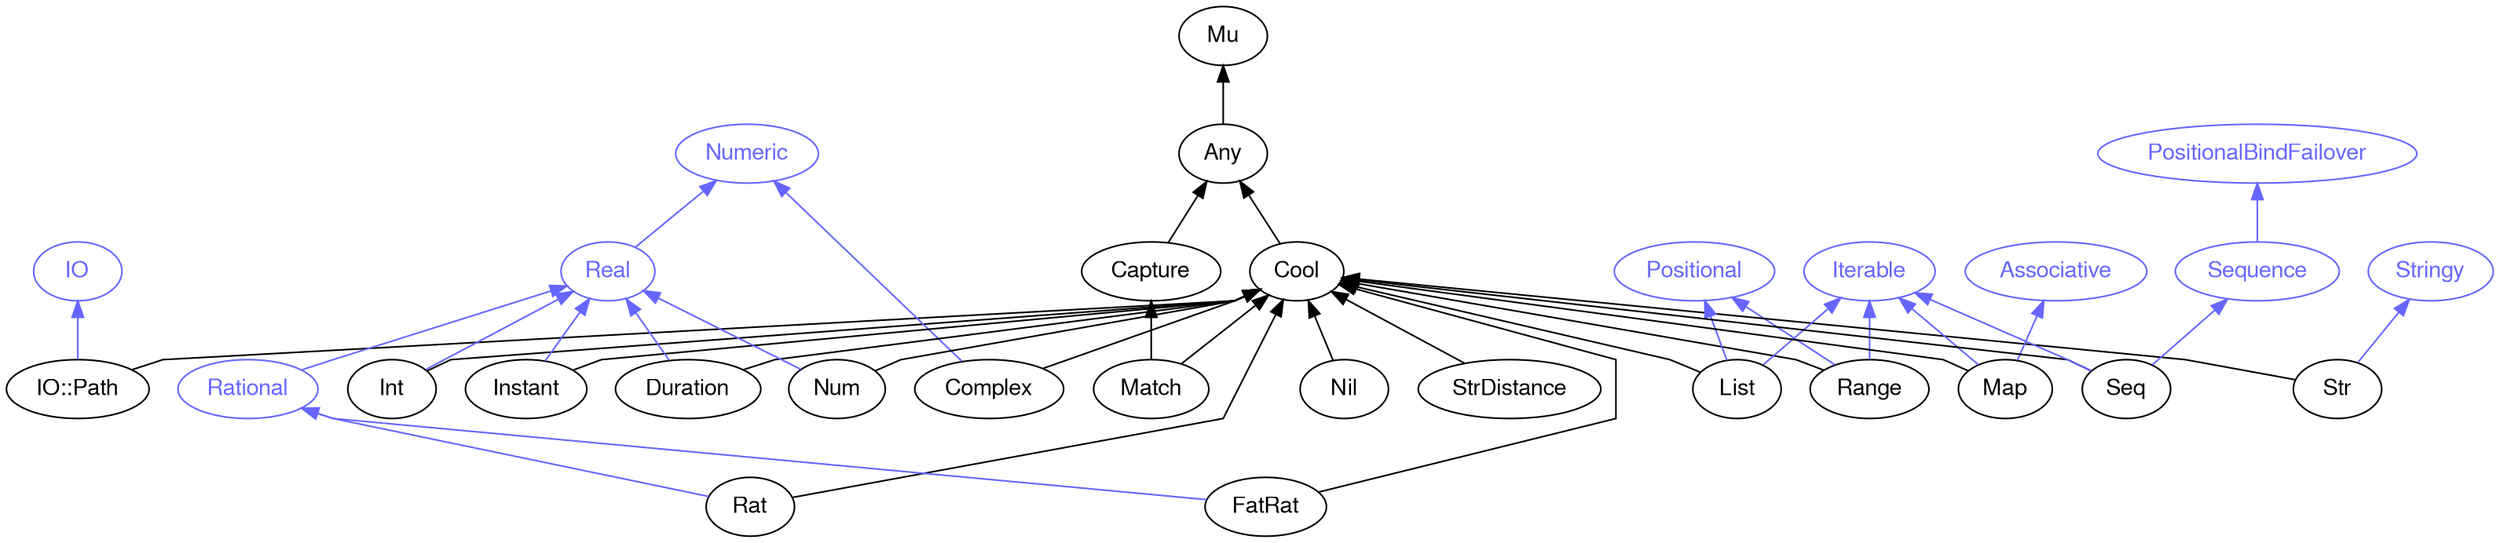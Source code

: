 digraph "perl6-type-graph" {
    rankdir=BT;
    splines=polyline;
    overlap=false; 
    // Types
    "Cool" [color="#000000", fontcolor="#000000", href="/type/Cool", fontname="FreeSans"];
    "Mu" [color="#000000", fontcolor="#000000", href="/type/Mu", fontname="FreeSans"];
    "Any" [color="#000000", fontcolor="#000000", href="/type/Any", fontname="FreeSans"];
    "IO" [color="#6666FF", fontcolor="#6666FF", href="/type/IO", fontname="FreeSans"];
    "IO::Path" [color="#000000", fontcolor="#000000", href="/type/IO::Path", fontname="FreeSans"];
    "Numeric" [color="#6666FF", fontcolor="#6666FF", href="/type/Numeric", fontname="FreeSans"];
    "Real" [color="#6666FF", fontcolor="#6666FF", href="/type/Real", fontname="FreeSans"];
    "Int" [color="#000000", fontcolor="#000000", href="/type/Int", fontname="FreeSans"];
    "Complex" [color="#000000", fontcolor="#000000", href="/type/Complex", fontname="FreeSans"];
    "Instant" [color="#000000", fontcolor="#000000", href="/type/Instant", fontname="FreeSans"];
    "Capture" [color="#000000", fontcolor="#000000", href="/type/Capture", fontname="FreeSans"];
    "Match" [color="#000000", fontcolor="#000000", href="/type/Match", fontname="FreeSans"];
    "Positional" [color="#6666FF", fontcolor="#6666FF", href="/type/Positional", fontname="FreeSans"];
    "Iterable" [color="#6666FF", fontcolor="#6666FF", href="/type/Iterable", fontname="FreeSans"];
    "Range" [color="#000000", fontcolor="#000000", href="/type/Range", fontname="FreeSans"];
    "Stringy" [color="#6666FF", fontcolor="#6666FF", href="/type/Stringy", fontname="FreeSans"];
    "Str" [color="#000000", fontcolor="#000000", href="/type/Str", fontname="FreeSans"];
    "StrDistance" [color="#000000", fontcolor="#000000", href="/type/StrDistance", fontname="FreeSans"];
    "Duration" [color="#000000", fontcolor="#000000", href="/type/Duration", fontname="FreeSans"];
    "Nil" [color="#000000", fontcolor="#000000", href="/type/Nil", fontname="FreeSans"];
    "List" [color="#000000", fontcolor="#000000", href="/type/List", fontname="FreeSans"];
    "Num" [color="#000000", fontcolor="#000000", href="/type/Num", fontname="FreeSans"];
    "Associative" [color="#6666FF", fontcolor="#6666FF", href="/type/Associative", fontname="FreeSans"];
    "Map" [color="#000000", fontcolor="#000000", href="/type/Map", fontname="FreeSans"];
    "Rational" [color="#6666FF", fontcolor="#6666FF", href="/type/Rational", fontname="FreeSans"];
    "Rat" [color="#000000", fontcolor="#000000", href="/type/Rat", fontname="FreeSans"];
    "FatRat" [color="#000000", fontcolor="#000000", href="/type/FatRat", fontname="FreeSans"];
    "PositionalBindFailover" [color="#6666FF", fontcolor="#6666FF", href="/type/PositionalBindFailover", fontname="FreeSans"];
    "Sequence" [color="#6666FF", fontcolor="#6666FF", href="/type/Sequence", fontname="FreeSans"];
    "Seq" [color="#000000", fontcolor="#000000", href="/type/Seq", fontname="FreeSans"];

    // Superclasses
    "Cool" -> "Any" [color="#000000"];
    "Any" -> "Mu" [color="#000000"];
    "IO::Path" -> "Cool" [color="#000000"];
    "Int" -> "Cool" [color="#000000"];
    "Complex" -> "Cool" [color="#000000"];
    "Instant" -> "Cool" [color="#000000"];
    "Capture" -> "Any" [color="#000000"];
    "Match" -> "Capture" [color="#000000"];
    "Match" -> "Cool" [color="#000000"];
    "Range" -> "Cool" [color="#000000"];
    "Str" -> "Cool" [color="#000000"];
    "StrDistance" -> "Cool" [color="#000000"];
    "Duration" -> "Cool" [color="#000000"];
    "Nil" -> "Cool" [color="#000000"];
    "List" -> "Cool" [color="#000000"];
    "Num" -> "Cool" [color="#000000"];
    "Map" -> "Cool" [color="#000000"];
    "Rat" -> "Cool" [color="#000000"];
    "FatRat" -> "Cool" [color="#000000"];
    "Seq" -> "Cool" [color="#000000"];

    // Roles
    "IO::Path" -> "IO" [color="#6666FF"];
    "Real" -> "Numeric" [color="#6666FF"];
    "Int" -> "Real" [color="#6666FF"];
    "Complex" -> "Numeric" [color="#6666FF"];
    "Instant" -> "Real" [color="#6666FF"];
    "Range" -> "Positional" [color="#6666FF"];
    "Range" -> "Iterable" [color="#6666FF"];
    "Str" -> "Stringy" [color="#6666FF"];
    "Duration" -> "Real" [color="#6666FF"];
    "List" -> "Positional" [color="#6666FF"];
    "List" -> "Iterable" [color="#6666FF"];
    "Num" -> "Real" [color="#6666FF"];
    "Map" -> "Iterable" [color="#6666FF"];
    "Map" -> "Associative" [color="#6666FF"];
    "Rational" -> "Real" [color="#6666FF"];
    "Rat" -> "Rational" [color="#6666FF"];
    "FatRat" -> "Rational" [color="#6666FF"];
    "Sequence" -> "PositionalBindFailover" [color="#6666FF"];
    "Seq" -> "Iterable" [color="#6666FF"];
    "Seq" -> "Sequence" [color="#6666FF"];
}
